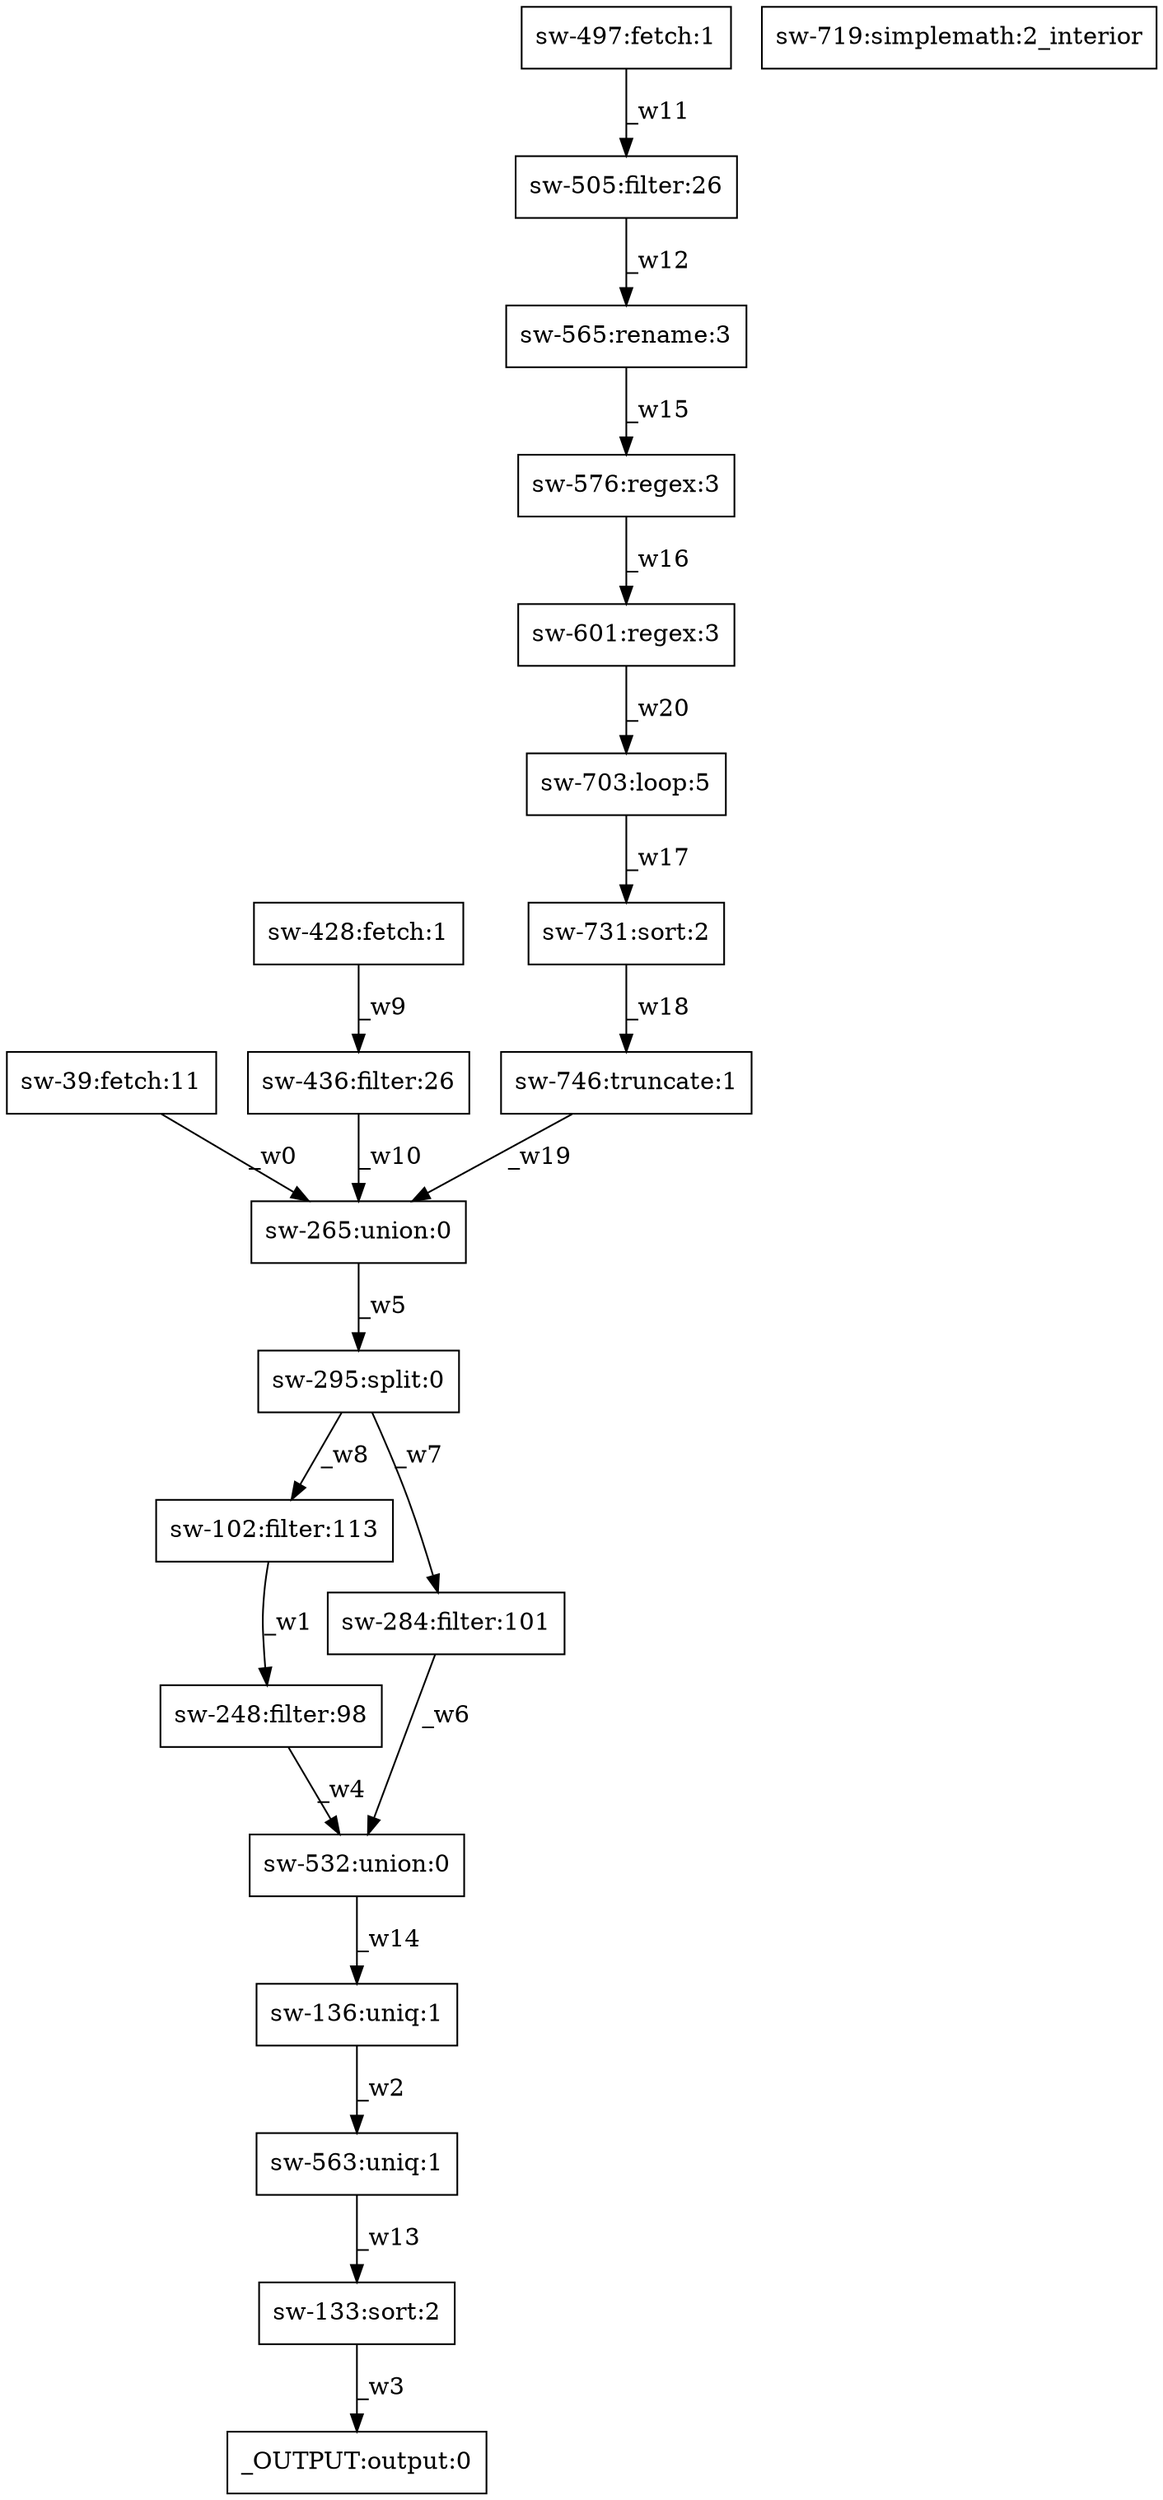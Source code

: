 digraph test1 { node [shape=box] "sw-601" [label="sw-601:regex:3"];"sw-731" [label="sw-731:sort:2"];"_OUTPUT" [label="_OUTPUT:output:0"];"sw-719" [label="sw-719:simplemath:2_interior"];"sw-133" [label="sw-133:sort:2"];"sw-703" [label="sw-703:loop:5"];"sw-497" [label="sw-497:fetch:1"];"sw-746" [label="sw-746:truncate:1"];"sw-576" [label="sw-576:regex:3"];"sw-428" [label="sw-428:fetch:1"];"sw-565" [label="sw-565:rename:3"];"sw-102" [label="sw-102:filter:113"];"sw-39" [label="sw-39:fetch:11"];"sw-136" [label="sw-136:uniq:1"];"sw-248" [label="sw-248:filter:98"];"sw-505" [label="sw-505:filter:26"];"sw-436" [label="sw-436:filter:26"];"sw-265" [label="sw-265:union:0"];"sw-284" [label="sw-284:filter:101"];"sw-532" [label="sw-532:union:0"];"sw-563" [label="sw-563:uniq:1"];"sw-295" [label="sw-295:split:0"];"sw-39" -> "sw-265" [label="_w0"];"sw-102" -> "sw-248" [label="_w1"];"sw-136" -> "sw-563" [label="_w2"];"sw-133" -> "_OUTPUT" [label="_w3"];"sw-248" -> "sw-532" [label="_w4"];"sw-265" -> "sw-295" [label="_w5"];"sw-284" -> "sw-532" [label="_w6"];"sw-295" -> "sw-284" [label="_w7"];"sw-295" -> "sw-102" [label="_w8"];"sw-428" -> "sw-436" [label="_w9"];"sw-436" -> "sw-265" [label="_w10"];"sw-497" -> "sw-505" [label="_w11"];"sw-505" -> "sw-565" [label="_w12"];"sw-563" -> "sw-133" [label="_w13"];"sw-532" -> "sw-136" [label="_w14"];"sw-565" -> "sw-576" [label="_w15"];"sw-576" -> "sw-601" [label="_w16"];"sw-703" -> "sw-731" [label="_w17"];"sw-731" -> "sw-746" [label="_w18"];"sw-746" -> "sw-265" [label="_w19"];"sw-601" -> "sw-703" [label="_w20"];}